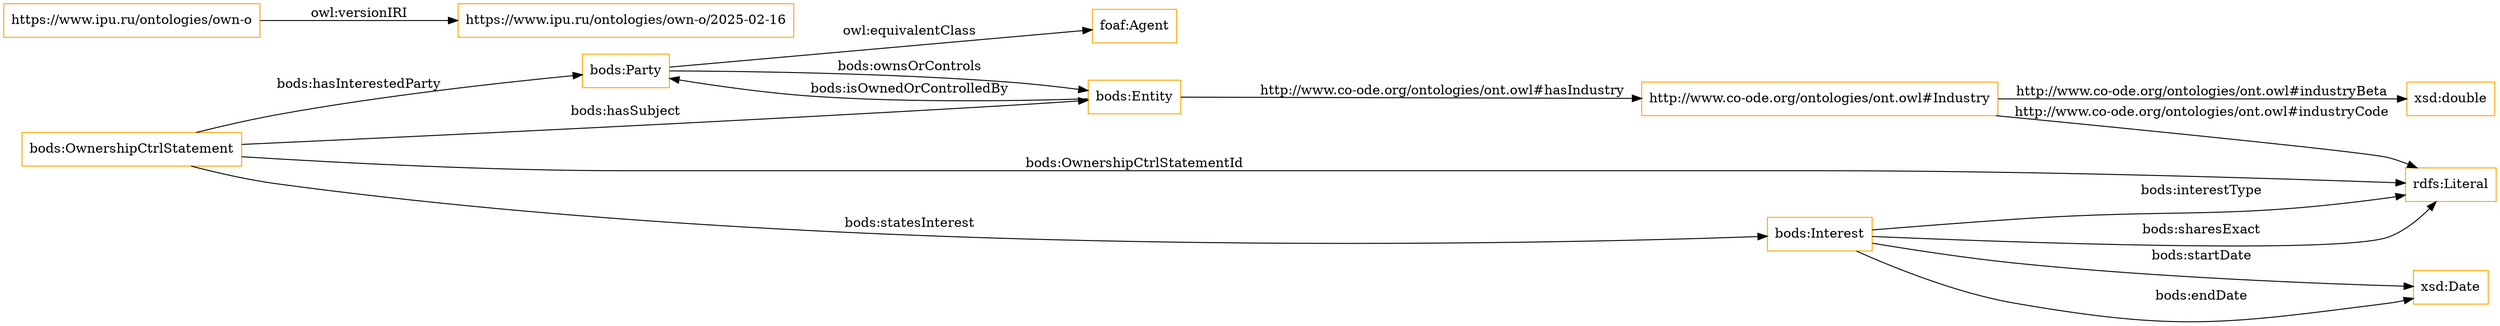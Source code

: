 digraph ar2dtool_diagram { 
rankdir=LR;
size="1501"
node [shape = rectangle, color="orange"]; "foaf:Agent" "xsd:Date" "http://www.co-ode.org/ontologies/ont.owl#Industry" "bods:Party" "bods:OwnershipCtrlStatement" "bods:Interest" "bods:Entity" ; /*classes style*/
	"https://www.ipu.ru/ontologies/own-o" -> "https://www.ipu.ru/ontologies/own-o/2025-02-16" [ label = "owl:versionIRI" ];
	"bods:Party" -> "foaf:Agent" [ label = "owl:equivalentClass" ];
	"bods:OwnershipCtrlStatement" -> "rdfs:Literal" [ label = "bods:OwnershipCtrlStatementId" ];
	"bods:OwnershipCtrlStatement" -> "bods:Entity" [ label = "bods:hasSubject" ];
	"bods:Entity" -> "bods:Party" [ label = "bods:isOwnedOrControlledBy" ];
	"bods:Interest" -> "rdfs:Literal" [ label = "bods:interestType" ];
	"http://www.co-ode.org/ontologies/ont.owl#Industry" -> "xsd:double" [ label = "http://www.co-ode.org/ontologies/ont.owl#industryBeta" ];
	"http://www.co-ode.org/ontologies/ont.owl#Industry" -> "rdfs:Literal" [ label = "http://www.co-ode.org/ontologies/ont.owl#industryCode" ];
	"bods:OwnershipCtrlStatement" -> "bods:Party" [ label = "bods:hasInterestedParty" ];
	"bods:Interest" -> "xsd:Date" [ label = "bods:startDate" ];
	"bods:OwnershipCtrlStatement" -> "bods:Interest" [ label = "bods:statesInterest" ];
	"bods:Interest" -> "rdfs:Literal" [ label = "bods:sharesExact" ];
	"bods:Entity" -> "http://www.co-ode.org/ontologies/ont.owl#Industry" [ label = "http://www.co-ode.org/ontologies/ont.owl#hasIndustry" ];
	"bods:Party" -> "bods:Entity" [ label = "bods:ownsOrControls" ];
	"bods:Interest" -> "xsd:Date" [ label = "bods:endDate" ];

}
